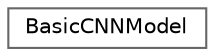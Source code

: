 digraph "Graphical Class Hierarchy"
{
 // LATEX_PDF_SIZE
  bgcolor="transparent";
  edge [fontname=Helvetica,fontsize=10,labelfontname=Helvetica,labelfontsize=10];
  node [fontname=Helvetica,fontsize=10,shape=box,height=0.2,width=0.4];
  rankdir="LR";
  Node0 [id="Node000000",label="BasicCNNModel",height=0.2,width=0.4,color="grey40", fillcolor="white", style="filled",URL="$class_basic_c_n_n_model.html",tooltip=" "];
}
